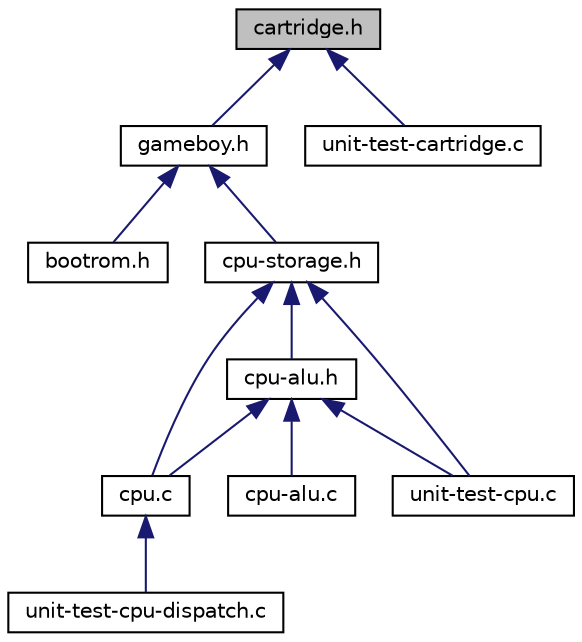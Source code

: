 digraph "cartridge.h"
{
  edge [fontname="Helvetica",fontsize="10",labelfontname="Helvetica",labelfontsize="10"];
  node [fontname="Helvetica",fontsize="10",shape=record];
  Node13 [label="cartridge.h",height=0.2,width=0.4,color="black", fillcolor="grey75", style="filled", fontcolor="black"];
  Node13 -> Node14 [dir="back",color="midnightblue",fontsize="10",style="solid"];
  Node14 [label="gameboy.h",height=0.2,width=0.4,color="black", fillcolor="white", style="filled",URL="$gameboy_8h.html",tooltip="Gameboy Header for GameBoy Emulator. "];
  Node14 -> Node15 [dir="back",color="midnightblue",fontsize="10",style="solid"];
  Node15 [label="bootrom.h",height=0.2,width=0.4,color="black", fillcolor="white", style="filled",URL="$bootrom_8h.html",tooltip="Game Boy Boot ROM. "];
  Node14 -> Node16 [dir="back",color="midnightblue",fontsize="10",style="solid"];
  Node16 [label="cpu-storage.h",height=0.2,width=0.4,color="black", fillcolor="white", style="filled",URL="$cpu-storage_8h.html",tooltip="CPU model for PPS-GBemul project, storage part. "];
  Node16 -> Node17 [dir="back",color="midnightblue",fontsize="10",style="solid"];
  Node17 [label="cpu-alu.h",height=0.2,width=0.4,color="black", fillcolor="white", style="filled",URL="$cpu-alu_8h.html",tooltip="CPU model for PPS-GBemul project, ALU part. "];
  Node17 -> Node18 [dir="back",color="midnightblue",fontsize="10",style="solid"];
  Node18 [label="cpu-alu.c",height=0.2,width=0.4,color="black", fillcolor="white", style="filled",URL="$cpu-alu_8c.html",tooltip="Game Boy CPU simulation, ALU part asked to students. "];
  Node17 -> Node19 [dir="back",color="midnightblue",fontsize="10",style="solid"];
  Node19 [label="cpu.c",height=0.2,width=0.4,color="black", fillcolor="white", style="filled",URL="$cpu_8c.html",tooltip="Game Boy CPU simulation. "];
  Node19 -> Node20 [dir="back",color="midnightblue",fontsize="10",style="solid"];
  Node20 [label="unit-test-cpu-dispatch.c",height=0.2,width=0.4,color="black", fillcolor="white", style="filled",URL="$unit-test-cpu-dispatch_8c.html",tooltip="Unit test for cpu dispatch function. "];
  Node17 -> Node21 [dir="back",color="midnightblue",fontsize="10",style="solid"];
  Node21 [label="unit-test-cpu.c",height=0.2,width=0.4,color="black", fillcolor="white", style="filled",URL="$unit-test-cpu_8c.html",tooltip="Unit test for cpu and related functions. "];
  Node16 -> Node19 [dir="back",color="midnightblue",fontsize="10",style="solid"];
  Node16 -> Node21 [dir="back",color="midnightblue",fontsize="10",style="solid"];
  Node13 -> Node22 [dir="back",color="midnightblue",fontsize="10",style="solid"];
  Node22 [label="unit-test-cartridge.c",height=0.2,width=0.4,color="black", fillcolor="white", style="filled",URL="$unit-test-cartridge_8c.html",tooltip="Unit test code for cartridge and related functions. "];
}
